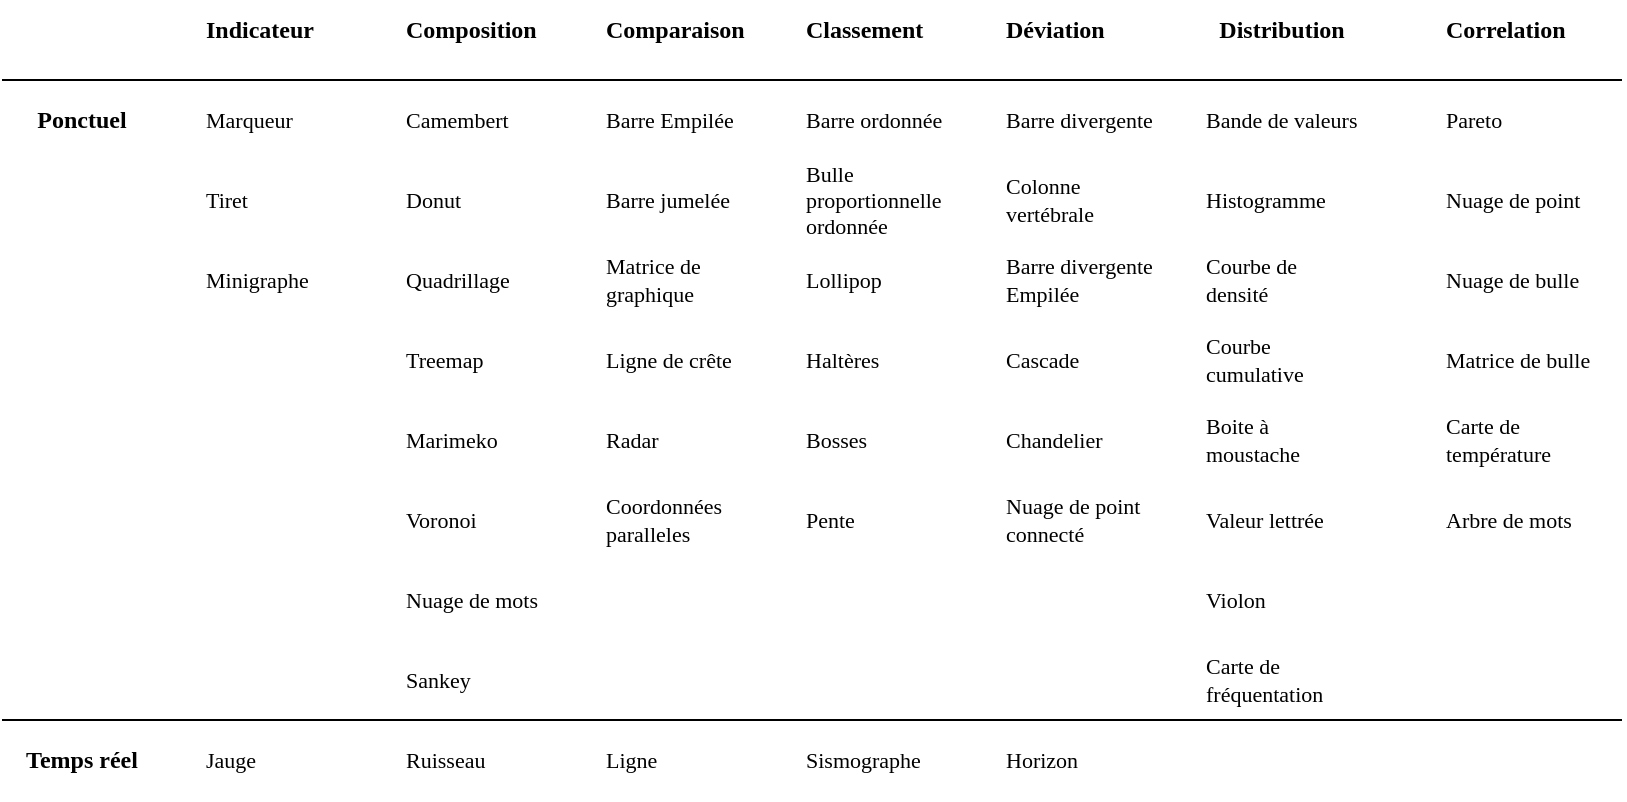 <mxfile version="20.8.16" type="device"><diagram name="Page-1" id="rJvVl-SThZkxseIsQjEG"><mxGraphModel dx="3088" dy="884" grid="1" gridSize="10" guides="1" tooltips="1" connect="1" arrows="1" fold="1" page="1" pageScale="1" pageWidth="827" pageHeight="1169" math="0" shadow="0"><root><mxCell id="0"/><mxCell id="1" parent="0"/><mxCell id="guj1cHYZcosy6YfRYK12-2" value="Correlation" style="rounded=0;whiteSpace=wrap;html=1;fillColor=none;strokeColor=none;fontStyle=1;fontSize=12;align=left;fontFamily=Verdana;" vertex="1" parent="1"><mxGeometry x="-120" y="80" width="80" height="30" as="geometry"/></mxCell><mxCell id="guj1cHYZcosy6YfRYK12-3" value="Distribution" style="rounded=0;whiteSpace=wrap;html=1;fontFamily=Verdana;fontStyle=1;fillColor=none;strokeColor=none;" vertex="1" parent="1"><mxGeometry x="-240" y="80" width="80" height="30" as="geometry"/></mxCell><mxCell id="guj1cHYZcosy6YfRYK12-4" value="Composition" style="rounded=0;whiteSpace=wrap;html=1;fillColor=none;strokeColor=none;fontStyle=1;fontSize=12;align=left;fontFamily=Verdana;" vertex="1" parent="1"><mxGeometry x="-640" y="80" width="80" height="30" as="geometry"/></mxCell><mxCell id="guj1cHYZcosy6YfRYK12-5" value="Déviation" style="rounded=0;whiteSpace=wrap;html=1;fillColor=none;strokeColor=none;fontStyle=1;fontSize=12;align=left;fontFamily=Verdana;" vertex="1" parent="1"><mxGeometry x="-340" y="80" width="80" height="30" as="geometry"/></mxCell><mxCell id="guj1cHYZcosy6YfRYK12-6" value="Classement" style="rounded=0;whiteSpace=wrap;html=1;fillColor=none;strokeColor=none;fontStyle=1;fontSize=12;align=left;fontFamily=Verdana;" vertex="1" parent="1"><mxGeometry x="-440" y="80" width="80" height="30" as="geometry"/></mxCell><mxCell id="guj1cHYZcosy6YfRYK12-7" value="Temps réel" style="rounded=0;whiteSpace=wrap;html=1;fontFamily=Verdana;fontStyle=1;fillColor=none;strokeColor=none;" vertex="1" parent="1"><mxGeometry x="-840" y="440" width="80" height="40" as="geometry"/></mxCell><mxCell id="guj1cHYZcosy6YfRYK12-10" value="Indicateur" style="rounded=0;whiteSpace=wrap;html=1;fillColor=none;strokeColor=none;fontStyle=1;fontSize=12;align=left;fontFamily=Verdana;" vertex="1" parent="1"><mxGeometry x="-740" y="80" width="80" height="30" as="geometry"/></mxCell><mxCell id="guj1cHYZcosy6YfRYK12-11" value="Arbre de mots" style="text;html=1;strokeColor=none;fillColor=none;align=left;verticalAlign=middle;whiteSpace=wrap;rounded=0;fontFamily=Verdana;fontSize=11;" vertex="1" parent="1"><mxGeometry x="-120" y="320" width="80" height="40" as="geometry"/></mxCell><mxCell id="guj1cHYZcosy6YfRYK12-12" value="Bande de valeurs" style="text;html=1;strokeColor=none;fillColor=none;align=left;verticalAlign=middle;whiteSpace=wrap;rounded=0;fontFamily=Verdana;fontSize=11;" vertex="1" parent="1"><mxGeometry x="-240" y="120" width="80" height="40" as="geometry"/></mxCell><mxCell id="guj1cHYZcosy6YfRYK12-14" value="Barre divergente" style="text;html=1;strokeColor=none;fillColor=none;align=left;verticalAlign=middle;whiteSpace=wrap;rounded=0;fontFamily=Verdana;fontSize=11;" vertex="1" parent="1"><mxGeometry x="-340" y="120" width="80" height="40" as="geometry"/></mxCell><mxCell id="guj1cHYZcosy6YfRYK12-15" value="Barre divergente&lt;br style=&quot;font-size: 11px;&quot;&gt;Empilée" style="text;html=1;strokeColor=none;fillColor=none;align=left;verticalAlign=middle;whiteSpace=wrap;rounded=0;fontFamily=Verdana;fontSize=11;" vertex="1" parent="1"><mxGeometry x="-340" y="200" width="80" height="40" as="geometry"/></mxCell><mxCell id="guj1cHYZcosy6YfRYK12-16" value="Barre Empilée" style="text;html=1;strokeColor=none;fillColor=none;align=left;verticalAlign=middle;whiteSpace=wrap;rounded=0;fontFamily=Verdana;fontSize=11;" vertex="1" parent="1"><mxGeometry x="-540" y="120" width="80" height="40" as="geometry"/></mxCell><mxCell id="guj1cHYZcosy6YfRYK12-17" value="Barre jumelée" style="text;html=1;strokeColor=none;fillColor=none;align=left;verticalAlign=middle;whiteSpace=wrap;rounded=0;fontFamily=Verdana;fontSize=11;" vertex="1" parent="1"><mxGeometry x="-540" y="160" width="80" height="40" as="geometry"/></mxCell><mxCell id="guj1cHYZcosy6YfRYK12-18" value="Barre ordonnée" style="text;html=1;strokeColor=none;fillColor=none;align=left;verticalAlign=middle;whiteSpace=wrap;rounded=0;fontFamily=Verdana;fontSize=11;" vertex="1" parent="1"><mxGeometry x="-440" y="120" width="80" height="40" as="geometry"/></mxCell><mxCell id="guj1cHYZcosy6YfRYK12-19" value="Bulle proportionnelle ordonnée" style="text;html=1;strokeColor=none;fillColor=none;align=left;verticalAlign=middle;whiteSpace=wrap;rounded=0;fontFamily=Verdana;fontSize=11;" vertex="1" parent="1"><mxGeometry x="-440" y="160" width="80" height="40" as="geometry"/></mxCell><mxCell id="guj1cHYZcosy6YfRYK12-22" value="Boite à moustache" style="text;html=1;strokeColor=none;fillColor=none;align=left;verticalAlign=middle;whiteSpace=wrap;rounded=0;fontFamily=Verdana;fontSize=11;" vertex="1" parent="1"><mxGeometry x="-240" y="280" width="80" height="40" as="geometry"/></mxCell><mxCell id="guj1cHYZcosy6YfRYK12-23" value="Bosses" style="text;html=1;strokeColor=none;fillColor=none;align=left;verticalAlign=middle;whiteSpace=wrap;rounded=0;fontFamily=Verdana;fontSize=11;" vertex="1" parent="1"><mxGeometry x="-440" y="280" width="80" height="40" as="geometry"/></mxCell><mxCell id="guj1cHYZcosy6YfRYK12-25" value="Camembert" style="text;html=1;strokeColor=none;fillColor=none;align=left;verticalAlign=middle;whiteSpace=wrap;rounded=0;fontFamily=Verdana;fontSize=11;" vertex="1" parent="1"><mxGeometry x="-640" y="120" width="80" height="40" as="geometry"/></mxCell><mxCell id="guj1cHYZcosy6YfRYK12-26" value="Carte de fréquentation" style="text;html=1;strokeColor=none;fillColor=none;align=left;verticalAlign=middle;whiteSpace=wrap;rounded=0;fontFamily=Verdana;fontSize=11;" vertex="1" parent="1"><mxGeometry x="-240" y="400" width="80" height="40" as="geometry"/></mxCell><mxCell id="guj1cHYZcosy6YfRYK12-27" value="Carte de température" style="text;html=1;strokeColor=none;fillColor=none;align=left;verticalAlign=middle;whiteSpace=wrap;rounded=0;fontFamily=Verdana;fontSize=11;" vertex="1" parent="1"><mxGeometry x="-120" y="280" width="80" height="40" as="geometry"/></mxCell><mxCell id="guj1cHYZcosy6YfRYK12-28" value="Cascade" style="text;html=1;strokeColor=none;fillColor=none;align=left;verticalAlign=middle;whiteSpace=wrap;rounded=0;fontFamily=Verdana;fontSize=11;" vertex="1" parent="1"><mxGeometry x="-340" y="240" width="80" height="40" as="geometry"/></mxCell><mxCell id="guj1cHYZcosy6YfRYK12-30" value="Chandelier" style="text;html=1;strokeColor=none;fillColor=none;align=left;verticalAlign=middle;whiteSpace=wrap;rounded=0;fontFamily=Verdana;fontSize=11;" vertex="1" parent="1"><mxGeometry x="-340" y="280" width="80" height="40" as="geometry"/></mxCell><mxCell id="guj1cHYZcosy6YfRYK12-32" value="Colonne vertébrale" style="text;html=1;strokeColor=none;fillColor=none;align=left;verticalAlign=middle;whiteSpace=wrap;rounded=0;fontFamily=Verdana;fontSize=11;" vertex="1" parent="1"><mxGeometry x="-340" y="160" width="80" height="40" as="geometry"/></mxCell><mxCell id="guj1cHYZcosy6YfRYK12-33" value="Coordonnées paralleles" style="text;html=1;strokeColor=none;fillColor=none;align=left;verticalAlign=middle;whiteSpace=wrap;rounded=0;fontFamily=Verdana;fontSize=11;" vertex="1" parent="1"><mxGeometry x="-540" y="320" width="80" height="40" as="geometry"/></mxCell><mxCell id="guj1cHYZcosy6YfRYK12-36" value="Sankey" style="text;html=1;strokeColor=none;fillColor=none;align=left;verticalAlign=middle;whiteSpace=wrap;rounded=0;fontFamily=Verdana;fontSize=11;" vertex="1" parent="1"><mxGeometry x="-640" y="400" width="80" height="40" as="geometry"/></mxCell><mxCell id="guj1cHYZcosy6YfRYK12-37" value="Courbe cumulative" style="text;html=1;strokeColor=none;fillColor=none;align=left;verticalAlign=middle;whiteSpace=wrap;rounded=0;fontFamily=Verdana;fontSize=11;" vertex="1" parent="1"><mxGeometry x="-240" y="240" width="80" height="40" as="geometry"/></mxCell><mxCell id="guj1cHYZcosy6YfRYK12-38" value="Courbe de densité" style="text;html=1;strokeColor=none;fillColor=none;align=left;verticalAlign=middle;whiteSpace=wrap;rounded=0;fontFamily=Verdana;fontSize=11;" vertex="1" parent="1"><mxGeometry x="-240" y="200" width="80" height="40" as="geometry"/></mxCell><mxCell id="guj1cHYZcosy6YfRYK12-39" value="Donut" style="text;html=1;strokeColor=none;fillColor=none;align=left;verticalAlign=middle;whiteSpace=wrap;rounded=0;fontFamily=Verdana;fontSize=11;" vertex="1" parent="1"><mxGeometry x="-640" y="160" width="80" height="40" as="geometry"/></mxCell><mxCell id="guj1cHYZcosy6YfRYK12-43" value="Haltères" style="text;html=1;strokeColor=none;fillColor=none;align=left;verticalAlign=middle;whiteSpace=wrap;rounded=0;fontFamily=Verdana;fontSize=11;" vertex="1" parent="1"><mxGeometry x="-440" y="240" width="80" height="40" as="geometry"/></mxCell><mxCell id="guj1cHYZcosy6YfRYK12-44" value="Lollipop" style="text;html=1;strokeColor=none;fillColor=none;align=left;verticalAlign=middle;whiteSpace=wrap;rounded=0;fontFamily=Verdana;fontSize=11;" vertex="1" parent="1"><mxGeometry x="-440" y="200" width="80" height="40" as="geometry"/></mxCell><mxCell id="guj1cHYZcosy6YfRYK12-45" value="Histogramme" style="text;html=1;strokeColor=none;fillColor=none;align=left;verticalAlign=middle;whiteSpace=wrap;rounded=0;fontFamily=Verdana;fontSize=11;" vertex="1" parent="1"><mxGeometry x="-240" y="160" width="80" height="40" as="geometry"/></mxCell><mxCell id="guj1cHYZcosy6YfRYK12-46" value="Horizon" style="text;html=1;strokeColor=none;fillColor=none;align=left;verticalAlign=middle;whiteSpace=wrap;rounded=0;fontFamily=Verdana;fontSize=11;" vertex="1" parent="1"><mxGeometry x="-340" y="440" width="80" height="40" as="geometry"/></mxCell><mxCell id="guj1cHYZcosy6YfRYK12-47" value="Jauge" style="text;html=1;strokeColor=none;fillColor=none;align=left;verticalAlign=middle;whiteSpace=wrap;rounded=0;fontFamily=Verdana;fontSize=11;" vertex="1" parent="1"><mxGeometry x="-740" y="440" width="80" height="40" as="geometry"/></mxCell><mxCell id="guj1cHYZcosy6YfRYK12-48" value="Ligne" style="text;html=1;strokeColor=none;fillColor=none;align=left;verticalAlign=middle;whiteSpace=wrap;rounded=0;fontFamily=Verdana;fontSize=11;" vertex="1" parent="1"><mxGeometry x="-540" y="440" width="80" height="40" as="geometry"/></mxCell><mxCell id="guj1cHYZcosy6YfRYK12-49" value="Ligne de crête" style="text;html=1;strokeColor=none;fillColor=none;align=left;verticalAlign=middle;whiteSpace=wrap;rounded=0;fontFamily=Verdana;fontSize=11;" vertex="1" parent="1"><mxGeometry x="-540" y="240" width="80" height="40" as="geometry"/></mxCell><mxCell id="guj1cHYZcosy6YfRYK12-50" value="Marqueur" style="text;html=1;strokeColor=none;fillColor=none;align=left;verticalAlign=middle;whiteSpace=wrap;rounded=0;fontFamily=Verdana;fontSize=11;" vertex="1" parent="1"><mxGeometry x="-740" y="120" width="80" height="40" as="geometry"/></mxCell><mxCell id="guj1cHYZcosy6YfRYK12-51" value="Marimeko" style="text;html=1;strokeColor=none;fillColor=none;align=left;verticalAlign=middle;whiteSpace=wrap;rounded=0;fontFamily=Verdana;fontSize=11;" vertex="1" parent="1"><mxGeometry x="-640" y="280" width="80" height="40" as="geometry"/></mxCell><mxCell id="guj1cHYZcosy6YfRYK12-52" value="Matrice de bulle" style="text;html=1;strokeColor=none;fillColor=none;align=left;verticalAlign=middle;whiteSpace=wrap;rounded=0;fontFamily=Verdana;fontSize=11;" vertex="1" parent="1"><mxGeometry x="-120" y="240" width="80" height="40" as="geometry"/></mxCell><mxCell id="guj1cHYZcosy6YfRYK12-53" value="Matrice de graphique" style="text;html=1;strokeColor=none;fillColor=none;align=left;verticalAlign=middle;whiteSpace=wrap;rounded=0;fontFamily=Verdana;fontSize=11;" vertex="1" parent="1"><mxGeometry x="-540" y="200" width="80" height="40" as="geometry"/></mxCell><mxCell id="guj1cHYZcosy6YfRYK12-54" value="Minigraphe" style="text;html=1;strokeColor=none;fillColor=none;align=left;verticalAlign=middle;whiteSpace=wrap;rounded=0;fontFamily=Verdana;fontSize=11;" vertex="1" parent="1"><mxGeometry x="-740" y="200" width="80" height="40" as="geometry"/></mxCell><mxCell id="guj1cHYZcosy6YfRYK12-56" value="Nuage de bulle" style="text;html=1;strokeColor=none;fillColor=none;align=left;verticalAlign=middle;whiteSpace=wrap;rounded=0;fontFamily=Verdana;fontSize=11;" vertex="1" parent="1"><mxGeometry x="-120" y="200" width="80" height="40" as="geometry"/></mxCell><mxCell id="guj1cHYZcosy6YfRYK12-57" value="Nuage de mots" style="text;html=1;strokeColor=none;fillColor=none;align=left;verticalAlign=middle;whiteSpace=wrap;rounded=0;fontFamily=Verdana;fontSize=11;" vertex="1" parent="1"><mxGeometry x="-640" y="360" width="80" height="40" as="geometry"/></mxCell><mxCell id="guj1cHYZcosy6YfRYK12-58" value="Nuage de point" style="text;html=1;strokeColor=none;fillColor=none;align=left;verticalAlign=middle;whiteSpace=wrap;rounded=0;fontFamily=Verdana;fontSize=11;" vertex="1" parent="1"><mxGeometry x="-120" y="160" width="80" height="40" as="geometry"/></mxCell><mxCell id="guj1cHYZcosy6YfRYK12-59" value="Nuage de point connecté" style="text;html=1;strokeColor=none;fillColor=none;align=left;verticalAlign=middle;whiteSpace=wrap;rounded=0;fontFamily=Verdana;fontSize=11;" vertex="1" parent="1"><mxGeometry x="-340" y="320" width="80" height="40" as="geometry"/></mxCell><mxCell id="guj1cHYZcosy6YfRYK12-60" value="Pareto" style="text;html=1;strokeColor=none;fillColor=none;align=left;verticalAlign=middle;whiteSpace=wrap;rounded=0;fontFamily=Verdana;fontSize=11;" vertex="1" parent="1"><mxGeometry x="-120" y="120" width="80" height="40" as="geometry"/></mxCell><mxCell id="guj1cHYZcosy6YfRYK12-61" value="Pente" style="text;html=1;strokeColor=none;fillColor=none;align=left;verticalAlign=middle;whiteSpace=wrap;rounded=0;fontFamily=Verdana;fontSize=11;" vertex="1" parent="1"><mxGeometry x="-440" y="320" width="80" height="40" as="geometry"/></mxCell><mxCell id="guj1cHYZcosy6YfRYK12-63" value="Quadrillage" style="text;html=1;strokeColor=none;fillColor=none;align=left;verticalAlign=middle;whiteSpace=wrap;rounded=0;fontFamily=Verdana;fontSize=11;" vertex="1" parent="1"><mxGeometry x="-640" y="200" width="80" height="40" as="geometry"/></mxCell><mxCell id="guj1cHYZcosy6YfRYK12-64" value="Radar" style="text;html=1;strokeColor=none;fillColor=none;align=left;verticalAlign=middle;whiteSpace=wrap;rounded=0;fontFamily=Verdana;fontSize=11;" vertex="1" parent="1"><mxGeometry x="-540" y="280" width="80" height="40" as="geometry"/></mxCell><mxCell id="guj1cHYZcosy6YfRYK12-65" value="Sismographe" style="text;html=1;strokeColor=none;fillColor=none;align=left;verticalAlign=middle;whiteSpace=wrap;rounded=0;fontFamily=Verdana;fontSize=11;" vertex="1" parent="1"><mxGeometry x="-440" y="440" width="80" height="40" as="geometry"/></mxCell><mxCell id="guj1cHYZcosy6YfRYK12-66" value="Tiret" style="text;html=1;strokeColor=none;fillColor=none;align=left;verticalAlign=middle;whiteSpace=wrap;rounded=0;fontFamily=Verdana;fontSize=11;" vertex="1" parent="1"><mxGeometry x="-740" y="160" width="80" height="40" as="geometry"/></mxCell><mxCell id="guj1cHYZcosy6YfRYK12-67" value="Treemap" style="text;html=1;strokeColor=none;fillColor=none;align=left;verticalAlign=middle;whiteSpace=wrap;rounded=0;fontFamily=Verdana;fontSize=11;" vertex="1" parent="1"><mxGeometry x="-640" y="240" width="80" height="40" as="geometry"/></mxCell><mxCell id="guj1cHYZcosy6YfRYK12-68" value="Violon" style="text;html=1;strokeColor=none;fillColor=none;align=left;verticalAlign=middle;whiteSpace=wrap;rounded=0;fontFamily=Verdana;fontSize=11;" vertex="1" parent="1"><mxGeometry x="-240" y="360" width="80" height="40" as="geometry"/></mxCell><mxCell id="guj1cHYZcosy6YfRYK12-69" value="Valeur lettrée" style="text;html=1;strokeColor=none;fillColor=none;align=left;verticalAlign=middle;whiteSpace=wrap;rounded=0;fontFamily=Verdana;fontSize=11;" vertex="1" parent="1"><mxGeometry x="-240" y="320" width="80" height="40" as="geometry"/></mxCell><mxCell id="guj1cHYZcosy6YfRYK12-70" value="Voronoi" style="text;html=1;strokeColor=none;fillColor=none;align=left;verticalAlign=middle;whiteSpace=wrap;rounded=0;fontFamily=Verdana;fontSize=11;" vertex="1" parent="1"><mxGeometry x="-640" y="320" width="80" height="40" as="geometry"/></mxCell><mxCell id="guj1cHYZcosy6YfRYK12-71" value="Ruisseau" style="text;html=1;strokeColor=none;fillColor=none;align=left;verticalAlign=middle;whiteSpace=wrap;rounded=0;fontFamily=Verdana;fontSize=11;" vertex="1" parent="1"><mxGeometry x="-640" y="440" width="80" height="40" as="geometry"/></mxCell><mxCell id="guj1cHYZcosy6YfRYK12-74" value="Comparaison" style="rounded=0;whiteSpace=wrap;html=1;fillColor=none;strokeColor=none;fontStyle=1;fontSize=12;align=left;fontFamily=Verdana;" vertex="1" parent="1"><mxGeometry x="-540" y="80" width="80" height="30" as="geometry"/></mxCell><mxCell id="guj1cHYZcosy6YfRYK12-76" style="rounded=0;orthogonalLoop=1;jettySize=auto;html=1;exitX=0;exitY=0;exitDx=0;exitDy=0;fontFamily=Verdana;fontSize=12;endArrow=none;endFill=0;" edge="1" parent="1" source="guj1cHYZcosy6YfRYK12-75"><mxGeometry relative="1" as="geometry"><mxPoint x="-30" y="120" as="targetPoint"/></mxGeometry></mxCell><mxCell id="guj1cHYZcosy6YfRYK12-75" value="Ponctuel" style="rounded=0;whiteSpace=wrap;html=1;fontFamily=Verdana;fontStyle=1;fillColor=none;strokeColor=none;" vertex="1" parent="1"><mxGeometry x="-840" y="120" width="80" height="40" as="geometry"/></mxCell><mxCell id="guj1cHYZcosy6YfRYK12-77" style="rounded=0;orthogonalLoop=1;jettySize=auto;html=1;exitX=0;exitY=0;exitDx=0;exitDy=0;fontFamily=Verdana;fontSize=12;endArrow=none;endFill=0;" edge="1" parent="1" source="guj1cHYZcosy6YfRYK12-7"><mxGeometry relative="1" as="geometry"><mxPoint x="-30" y="440" as="targetPoint"/><mxPoint x="-840" y="450" as="sourcePoint"/></mxGeometry></mxCell></root></mxGraphModel></diagram></mxfile>